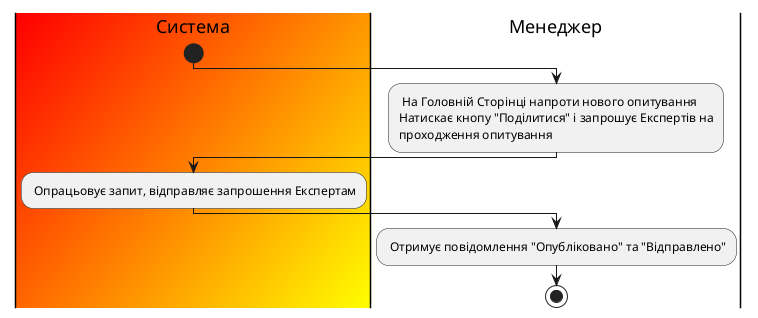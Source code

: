 @startuml
skinparam ArchimateBackgroundColor #ffffff
skinparam	shadowing false
skinparam Note {
	BackgroundColor #B43434
	FontColor #ffffff
}

|#Red/Yellow|Система| 

start
|Менеджер| 
: На Головній Cторінці напроти нового опитування
Натискає кнопу "Поділитися" і запрошує Експертів на
проходження опитування;

|#Red/Yellow|Система| 
: Опрацьовує запит, відправляє запрошення Експертам;

|Менеджер|
: Отримує повідомлення "Опубліковано" та "Відправлено";
stop;


@enduml
